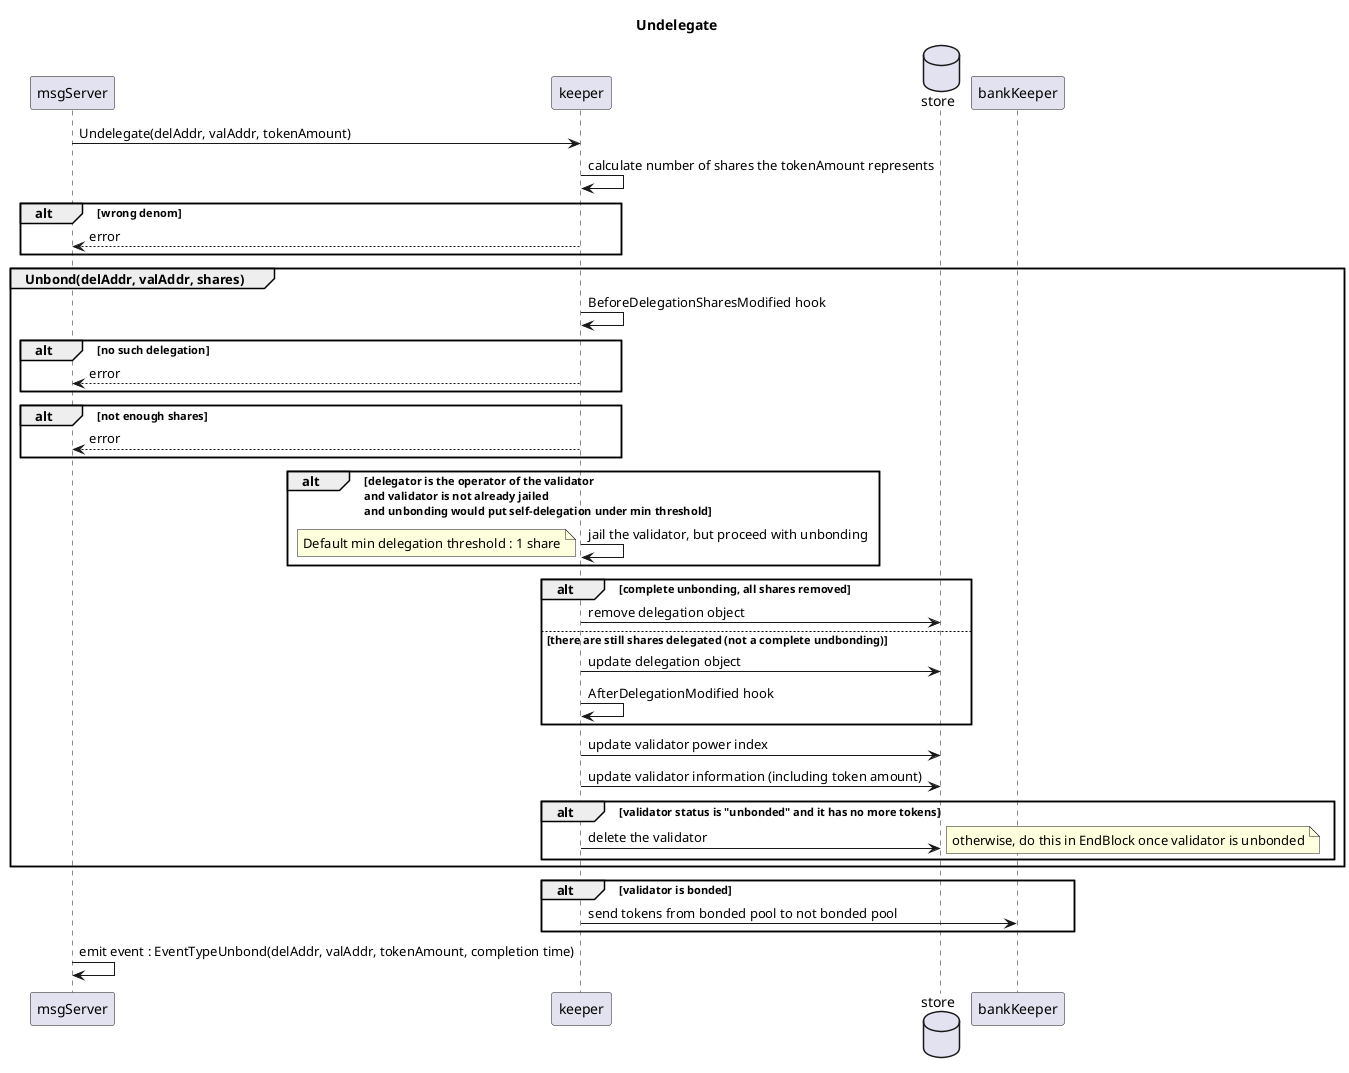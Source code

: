 @startuml
'https://plantuml.com/sequence-diagram

title: Undelegate

msgServer -> keeper : Undelegate(delAddr, valAddr, tokenAmount)

keeper -> keeper : calculate number of shares the tokenAmount represents

alt wrong denom
    msgServer <-- keeper : error
end

group Unbond(delAddr, valAddr, shares)
    keeper -> keeper: BeforeDelegationSharesModified hook
    alt no such delegation
        keeper --> msgServer : error
    end
    alt not enough shares
        keeper --> msgServer : error
    end
    alt delegator is the operator of the validator\nand validator is not already jailed\nand unbonding would put self-delegation under min threshold
                keeper -> keeper : jail the validator, but proceed with unbonding
                note left : Default min delegation threshold : 1 share
    end

    database store

    alt complete unbonding, all shares removed
        keeper -> store : remove delegation object
    else there are still shares delegated (not a complete undbonding)
        keeper -> store : update delegation object
        keeper -> keeper : AfterDelegationModified hook
    end

    keeper -> store : update validator power index
    keeper -> store : update validator information (including token amount)

    alt validator status is "unbonded" and it has no more tokens
       keeper -> store : delete the validator
       note right : otherwise, do this in EndBlock once validator is unbonded
    end
end

alt validator is bonded
    keeper -> bankKeeper : send tokens from bonded pool to not bonded pool
end

msgServer -> msgServer : emit event : EventTypeUnbond(delAddr, valAddr, tokenAmount, completion time)

@enduml
